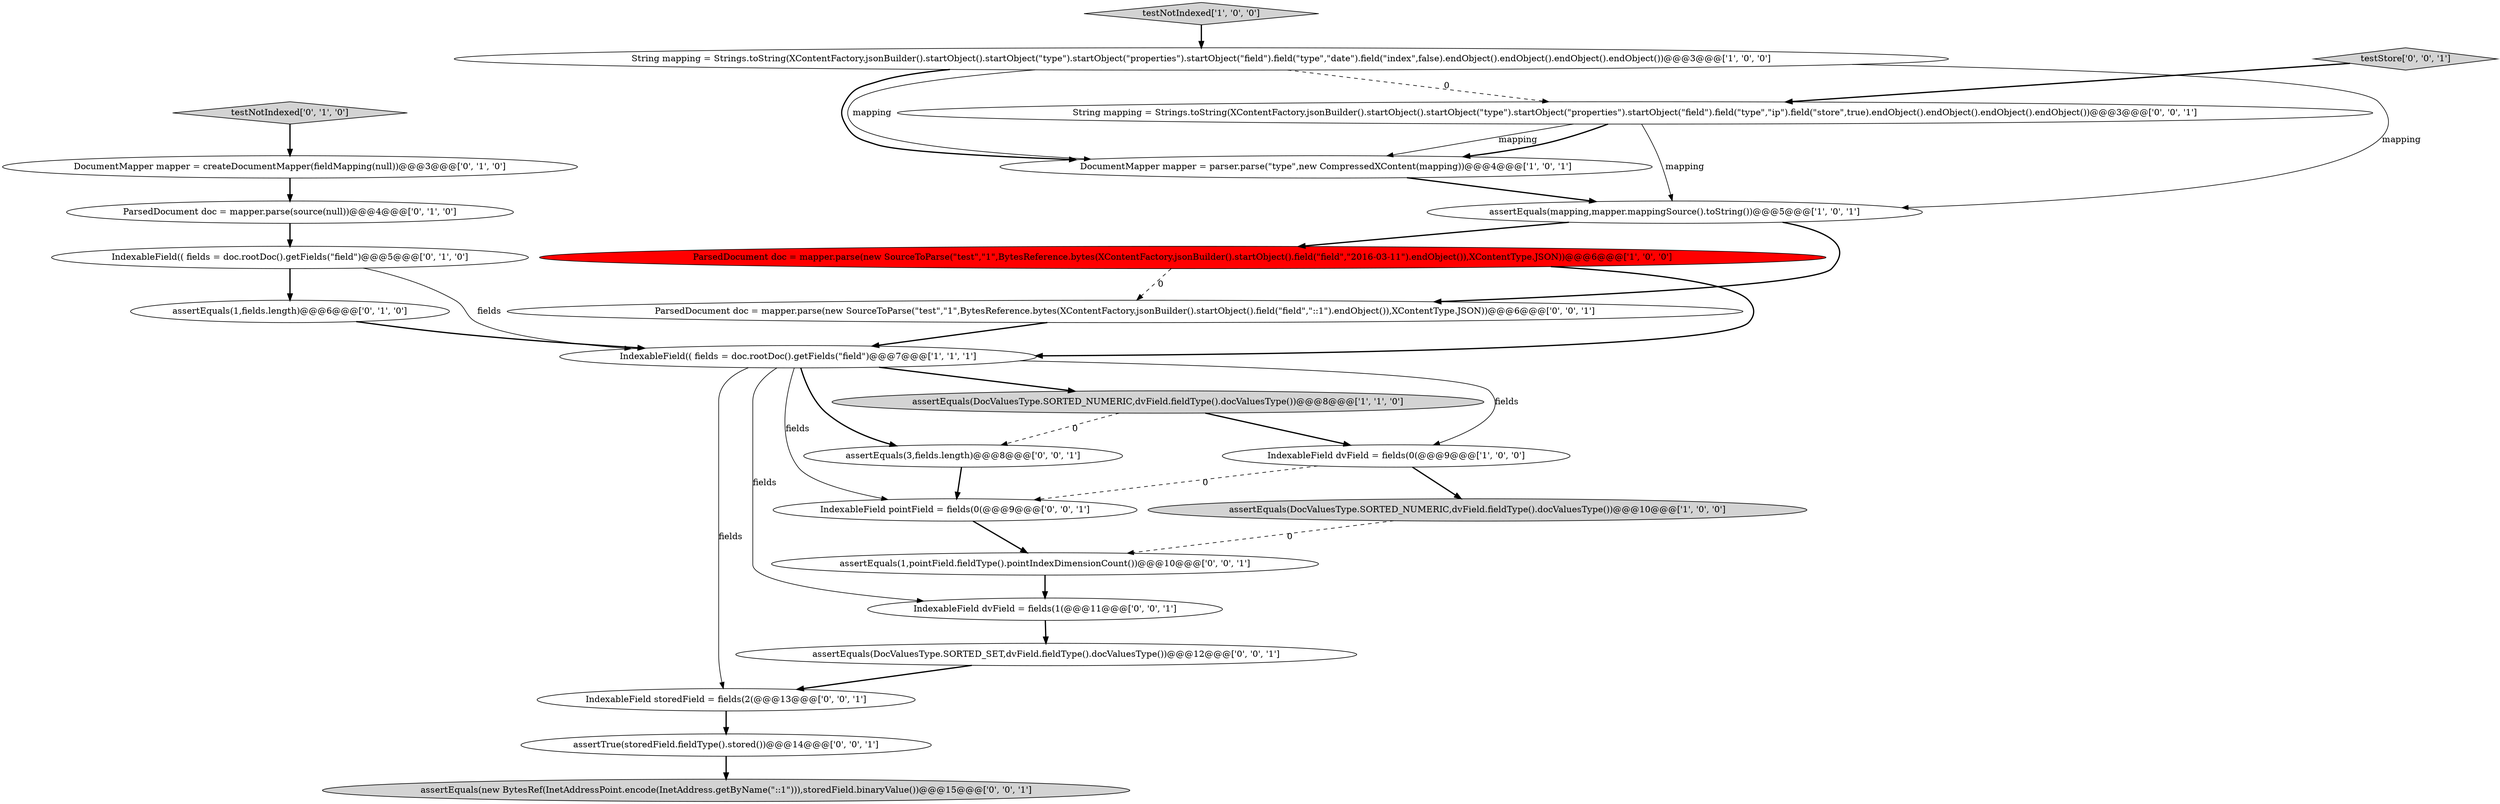 digraph {
2 [style = filled, label = "String mapping = Strings.toString(XContentFactory.jsonBuilder().startObject().startObject(\"type\").startObject(\"properties\").startObject(\"field\").field(\"type\",\"date\").field(\"index\",false).endObject().endObject().endObject().endObject())@@@3@@@['1', '0', '0']", fillcolor = white, shape = ellipse image = "AAA0AAABBB1BBB"];
6 [style = filled, label = "IndexableField(( fields = doc.rootDoc().getFields(\"field\")@@@7@@@['1', '1', '1']", fillcolor = white, shape = ellipse image = "AAA0AAABBB1BBB"];
0 [style = filled, label = "assertEquals(DocValuesType.SORTED_NUMERIC,dvField.fieldType().docValuesType())@@@10@@@['1', '0', '0']", fillcolor = lightgray, shape = ellipse image = "AAA0AAABBB1BBB"];
11 [style = filled, label = "IndexableField(( fields = doc.rootDoc().getFields(\"field\")@@@5@@@['0', '1', '0']", fillcolor = white, shape = ellipse image = "AAA0AAABBB2BBB"];
16 [style = filled, label = "assertEquals(DocValuesType.SORTED_SET,dvField.fieldType().docValuesType())@@@12@@@['0', '0', '1']", fillcolor = white, shape = ellipse image = "AAA0AAABBB3BBB"];
8 [style = filled, label = "ParsedDocument doc = mapper.parse(new SourceToParse(\"test\",\"1\",BytesReference.bytes(XContentFactory.jsonBuilder().startObject().field(\"field\",\"2016-03-11\").endObject()),XContentType.JSON))@@@6@@@['1', '0', '0']", fillcolor = red, shape = ellipse image = "AAA1AAABBB1BBB"];
20 [style = filled, label = "ParsedDocument doc = mapper.parse(new SourceToParse(\"test\",\"1\",BytesReference.bytes(XContentFactory.jsonBuilder().startObject().field(\"field\",\"::1\").endObject()),XContentType.JSON))@@@6@@@['0', '0', '1']", fillcolor = white, shape = ellipse image = "AAA0AAABBB3BBB"];
5 [style = filled, label = "assertEquals(mapping,mapper.mappingSource().toString())@@@5@@@['1', '0', '1']", fillcolor = white, shape = ellipse image = "AAA0AAABBB1BBB"];
21 [style = filled, label = "IndexableField dvField = fields(1(@@@11@@@['0', '0', '1']", fillcolor = white, shape = ellipse image = "AAA0AAABBB3BBB"];
13 [style = filled, label = "ParsedDocument doc = mapper.parse(source(null))@@@4@@@['0', '1', '0']", fillcolor = white, shape = ellipse image = "AAA0AAABBB2BBB"];
19 [style = filled, label = "String mapping = Strings.toString(XContentFactory.jsonBuilder().startObject().startObject(\"type\").startObject(\"properties\").startObject(\"field\").field(\"type\",\"ip\").field(\"store\",true).endObject().endObject().endObject().endObject())@@@3@@@['0', '0', '1']", fillcolor = white, shape = ellipse image = "AAA0AAABBB3BBB"];
23 [style = filled, label = "IndexableField pointField = fields(0(@@@9@@@['0', '0', '1']", fillcolor = white, shape = ellipse image = "AAA0AAABBB3BBB"];
17 [style = filled, label = "testStore['0', '0', '1']", fillcolor = lightgray, shape = diamond image = "AAA0AAABBB3BBB"];
14 [style = filled, label = "assertEquals(new BytesRef(InetAddressPoint.encode(InetAddress.getByName(\"::1\"))),storedField.binaryValue())@@@15@@@['0', '0', '1']", fillcolor = lightgray, shape = ellipse image = "AAA0AAABBB3BBB"];
22 [style = filled, label = "assertEquals(3,fields.length)@@@8@@@['0', '0', '1']", fillcolor = white, shape = ellipse image = "AAA0AAABBB3BBB"];
3 [style = filled, label = "DocumentMapper mapper = parser.parse(\"type\",new CompressedXContent(mapping))@@@4@@@['1', '0', '1']", fillcolor = white, shape = ellipse image = "AAA0AAABBB1BBB"];
4 [style = filled, label = "IndexableField dvField = fields(0(@@@9@@@['1', '0', '0']", fillcolor = white, shape = ellipse image = "AAA0AAABBB1BBB"];
24 [style = filled, label = "assertEquals(1,pointField.fieldType().pointIndexDimensionCount())@@@10@@@['0', '0', '1']", fillcolor = white, shape = ellipse image = "AAA0AAABBB3BBB"];
12 [style = filled, label = "assertEquals(1,fields.length)@@@6@@@['0', '1', '0']", fillcolor = white, shape = ellipse image = "AAA0AAABBB2BBB"];
18 [style = filled, label = "IndexableField storedField = fields(2(@@@13@@@['0', '0', '1']", fillcolor = white, shape = ellipse image = "AAA0AAABBB3BBB"];
10 [style = filled, label = "DocumentMapper mapper = createDocumentMapper(fieldMapping(null))@@@3@@@['0', '1', '0']", fillcolor = white, shape = ellipse image = "AAA0AAABBB2BBB"];
1 [style = filled, label = "testNotIndexed['1', '0', '0']", fillcolor = lightgray, shape = diamond image = "AAA0AAABBB1BBB"];
7 [style = filled, label = "assertEquals(DocValuesType.SORTED_NUMERIC,dvField.fieldType().docValuesType())@@@8@@@['1', '1', '0']", fillcolor = lightgray, shape = ellipse image = "AAA0AAABBB1BBB"];
9 [style = filled, label = "testNotIndexed['0', '1', '0']", fillcolor = lightgray, shape = diamond image = "AAA0AAABBB2BBB"];
15 [style = filled, label = "assertTrue(storedField.fieldType().stored())@@@14@@@['0', '0', '1']", fillcolor = white, shape = ellipse image = "AAA0AAABBB3BBB"];
5->8 [style = bold, label=""];
2->3 [style = solid, label="mapping"];
16->18 [style = bold, label=""];
2->19 [style = dashed, label="0"];
19->3 [style = solid, label="mapping"];
2->5 [style = solid, label="mapping"];
5->20 [style = bold, label=""];
15->14 [style = bold, label=""];
6->22 [style = bold, label=""];
2->3 [style = bold, label=""];
18->15 [style = bold, label=""];
8->20 [style = dashed, label="0"];
19->5 [style = solid, label="mapping"];
8->6 [style = bold, label=""];
6->4 [style = solid, label="fields"];
11->12 [style = bold, label=""];
7->4 [style = bold, label=""];
9->10 [style = bold, label=""];
20->6 [style = bold, label=""];
12->6 [style = bold, label=""];
13->11 [style = bold, label=""];
22->23 [style = bold, label=""];
17->19 [style = bold, label=""];
4->0 [style = bold, label=""];
3->5 [style = bold, label=""];
23->24 [style = bold, label=""];
6->21 [style = solid, label="fields"];
10->13 [style = bold, label=""];
24->21 [style = bold, label=""];
11->6 [style = solid, label="fields"];
6->23 [style = solid, label="fields"];
6->18 [style = solid, label="fields"];
21->16 [style = bold, label=""];
0->24 [style = dashed, label="0"];
1->2 [style = bold, label=""];
6->7 [style = bold, label=""];
4->23 [style = dashed, label="0"];
19->3 [style = bold, label=""];
7->22 [style = dashed, label="0"];
}
